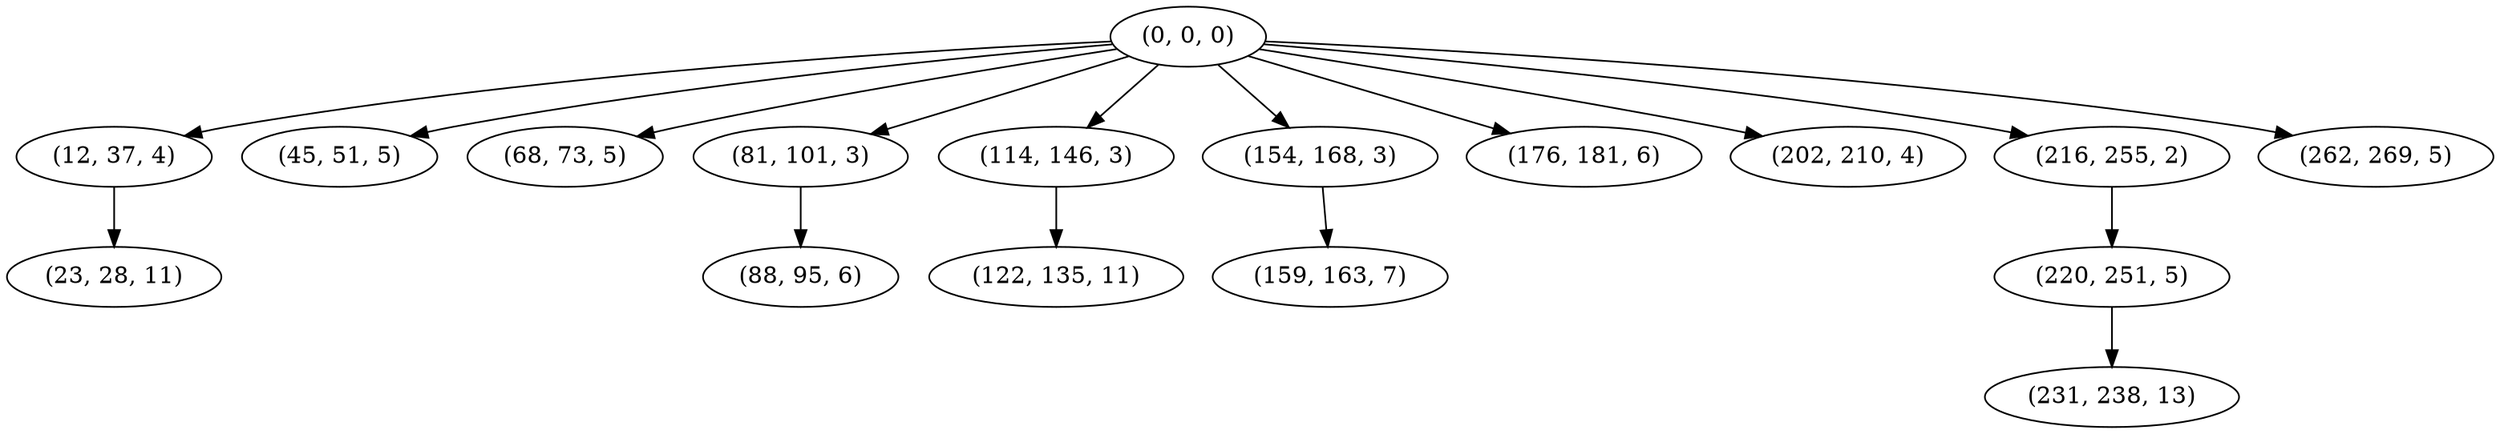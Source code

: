 digraph tree {
    "(0, 0, 0)";
    "(12, 37, 4)";
    "(23, 28, 11)";
    "(45, 51, 5)";
    "(68, 73, 5)";
    "(81, 101, 3)";
    "(88, 95, 6)";
    "(114, 146, 3)";
    "(122, 135, 11)";
    "(154, 168, 3)";
    "(159, 163, 7)";
    "(176, 181, 6)";
    "(202, 210, 4)";
    "(216, 255, 2)";
    "(220, 251, 5)";
    "(231, 238, 13)";
    "(262, 269, 5)";
    "(0, 0, 0)" -> "(12, 37, 4)";
    "(0, 0, 0)" -> "(45, 51, 5)";
    "(0, 0, 0)" -> "(68, 73, 5)";
    "(0, 0, 0)" -> "(81, 101, 3)";
    "(0, 0, 0)" -> "(114, 146, 3)";
    "(0, 0, 0)" -> "(154, 168, 3)";
    "(0, 0, 0)" -> "(176, 181, 6)";
    "(0, 0, 0)" -> "(202, 210, 4)";
    "(0, 0, 0)" -> "(216, 255, 2)";
    "(0, 0, 0)" -> "(262, 269, 5)";
    "(12, 37, 4)" -> "(23, 28, 11)";
    "(81, 101, 3)" -> "(88, 95, 6)";
    "(114, 146, 3)" -> "(122, 135, 11)";
    "(154, 168, 3)" -> "(159, 163, 7)";
    "(216, 255, 2)" -> "(220, 251, 5)";
    "(220, 251, 5)" -> "(231, 238, 13)";
}
